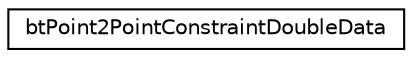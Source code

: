 digraph "Graphical Class Hierarchy"
{
  edge [fontname="Helvetica",fontsize="10",labelfontname="Helvetica",labelfontsize="10"];
  node [fontname="Helvetica",fontsize="10",shape=record];
  rankdir="LR";
  Node1 [label="btPoint2PointConstraintDoubleData",height=0.2,width=0.4,color="black", fillcolor="white", style="filled",URL="$structbt_point2_point_constraint_double_data.html"];
}

